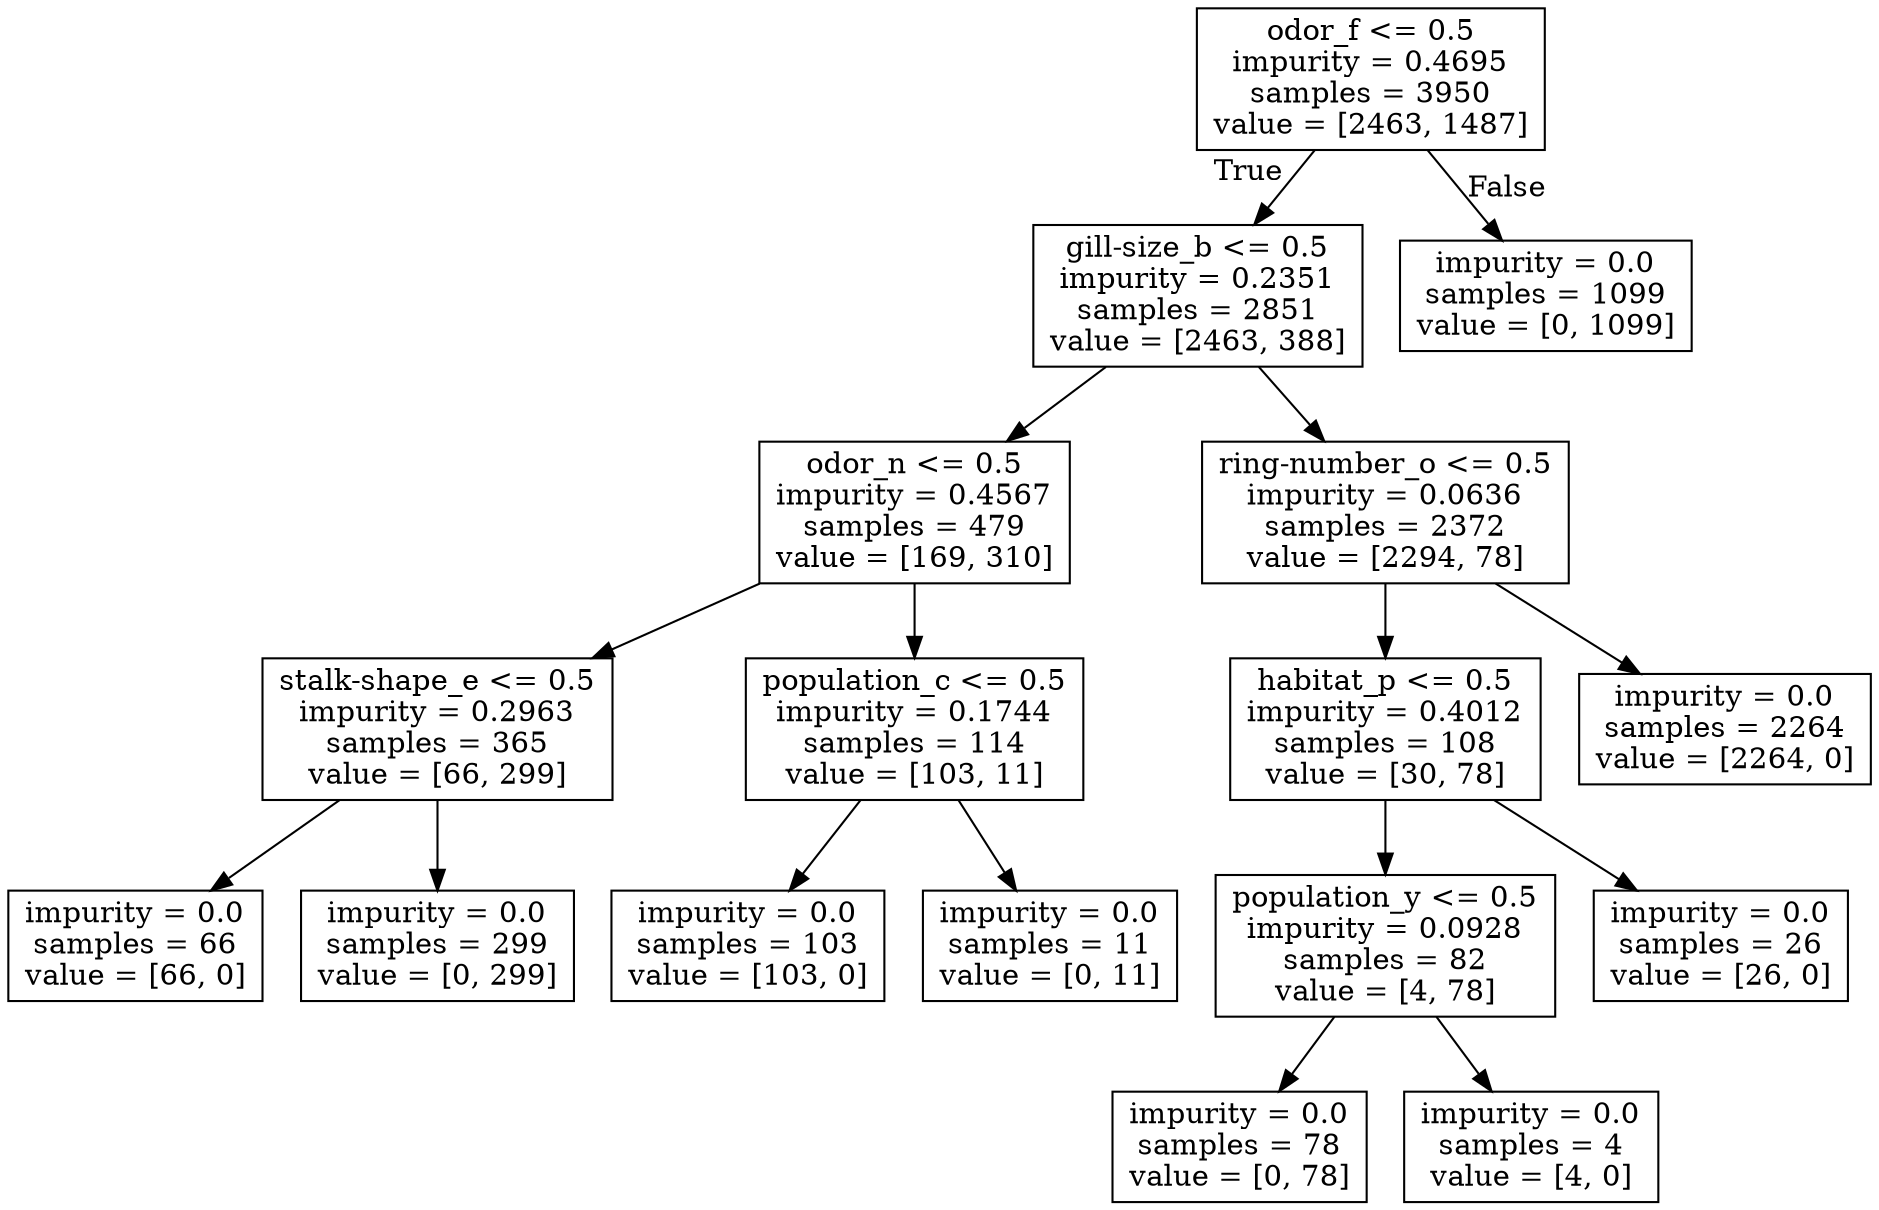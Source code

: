 digraph Tree {
node [shape=box] ;
0 [label="odor_f <= 0.5\nimpurity = 0.4695\nsamples = 3950\nvalue = [2463, 1487]"] ;
1 [label="gill-size_b <= 0.5\nimpurity = 0.2351\nsamples = 2851\nvalue = [2463, 388]"] ;
0 -> 1 [labeldistance=2.5, labelangle=45, headlabel="True"] ;
2 [label="odor_n <= 0.5\nimpurity = 0.4567\nsamples = 479\nvalue = [169, 310]"] ;
1 -> 2 ;
3 [label="stalk-shape_e <= 0.5\nimpurity = 0.2963\nsamples = 365\nvalue = [66, 299]"] ;
2 -> 3 ;
4 [label="impurity = 0.0\nsamples = 66\nvalue = [66, 0]"] ;
3 -> 4 ;
5 [label="impurity = 0.0\nsamples = 299\nvalue = [0, 299]"] ;
3 -> 5 ;
6 [label="population_c <= 0.5\nimpurity = 0.1744\nsamples = 114\nvalue = [103, 11]"] ;
2 -> 6 ;
7 [label="impurity = 0.0\nsamples = 103\nvalue = [103, 0]"] ;
6 -> 7 ;
8 [label="impurity = 0.0\nsamples = 11\nvalue = [0, 11]"] ;
6 -> 8 ;
9 [label="ring-number_o <= 0.5\nimpurity = 0.0636\nsamples = 2372\nvalue = [2294, 78]"] ;
1 -> 9 ;
10 [label="habitat_p <= 0.5\nimpurity = 0.4012\nsamples = 108\nvalue = [30, 78]"] ;
9 -> 10 ;
11 [label="population_y <= 0.5\nimpurity = 0.0928\nsamples = 82\nvalue = [4, 78]"] ;
10 -> 11 ;
12 [label="impurity = 0.0\nsamples = 78\nvalue = [0, 78]"] ;
11 -> 12 ;
13 [label="impurity = 0.0\nsamples = 4\nvalue = [4, 0]"] ;
11 -> 13 ;
14 [label="impurity = 0.0\nsamples = 26\nvalue = [26, 0]"] ;
10 -> 14 ;
15 [label="impurity = 0.0\nsamples = 2264\nvalue = [2264, 0]"] ;
9 -> 15 ;
16 [label="impurity = 0.0\nsamples = 1099\nvalue = [0, 1099]"] ;
0 -> 16 [labeldistance=2.5, labelangle=-45, headlabel="False"] ;
}